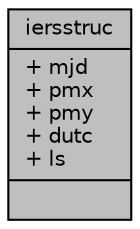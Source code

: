 digraph "iersstruc"
{
 // INTERACTIVE_SVG=YES
  edge [fontname="Helvetica",fontsize="10",labelfontname="Helvetica",labelfontsize="10"];
  node [fontname="Helvetica",fontsize="10",shape=record];
  Node1 [label="{iersstruc\n|+ mjd\l+ pmx\l+ pmy\l+ dutc\l+ ls\l|}",height=0.2,width=0.4,color="black", fillcolor="grey75", style="filled", fontcolor="black"];
}
